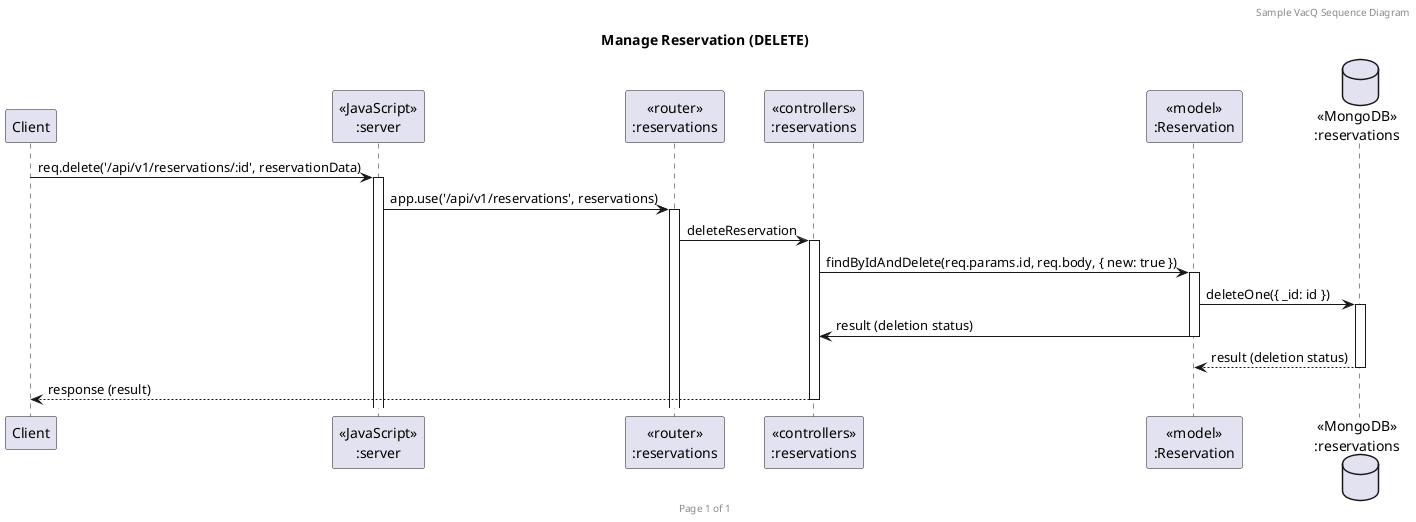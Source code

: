 @startuml Manage Reservation (DELETE)

header Sample VacQ Sequence Diagram
footer Page %page% of %lastpage%
title "Manage Reservation (DELETE)"

participant "Client" as client
participant "<<JavaScript>>\n:server" as server
participant "<<router>>\n:reservations" as routerReservations
participant "<<controllers>>\n:reservations" as controllersReservations
participant "<<model>>\n:Reservation" as modelReservation
database "<<MongoDB>>\n:reservations" as ReservationsDatabase

client -> server ++ : req.delete('/api/v1/reservations/:id', reservationData)
server -> routerReservations ++ : app.use('/api/v1/reservations', reservations)
routerReservations -> controllersReservations ++ : deleteReservation
controllersReservations -> modelReservation ++ : findByIdAndDelete(req.params.id, req.body, { new: true })
modelReservation -> ReservationsDatabase ++ : deleteOne({ _id: id })
modelReservation -> controllersReservations -- : result (deletion status)
ReservationsDatabase --> modelReservation -- : result (deletion status)
controllersReservations --> client -- : response (result)


@enduml
